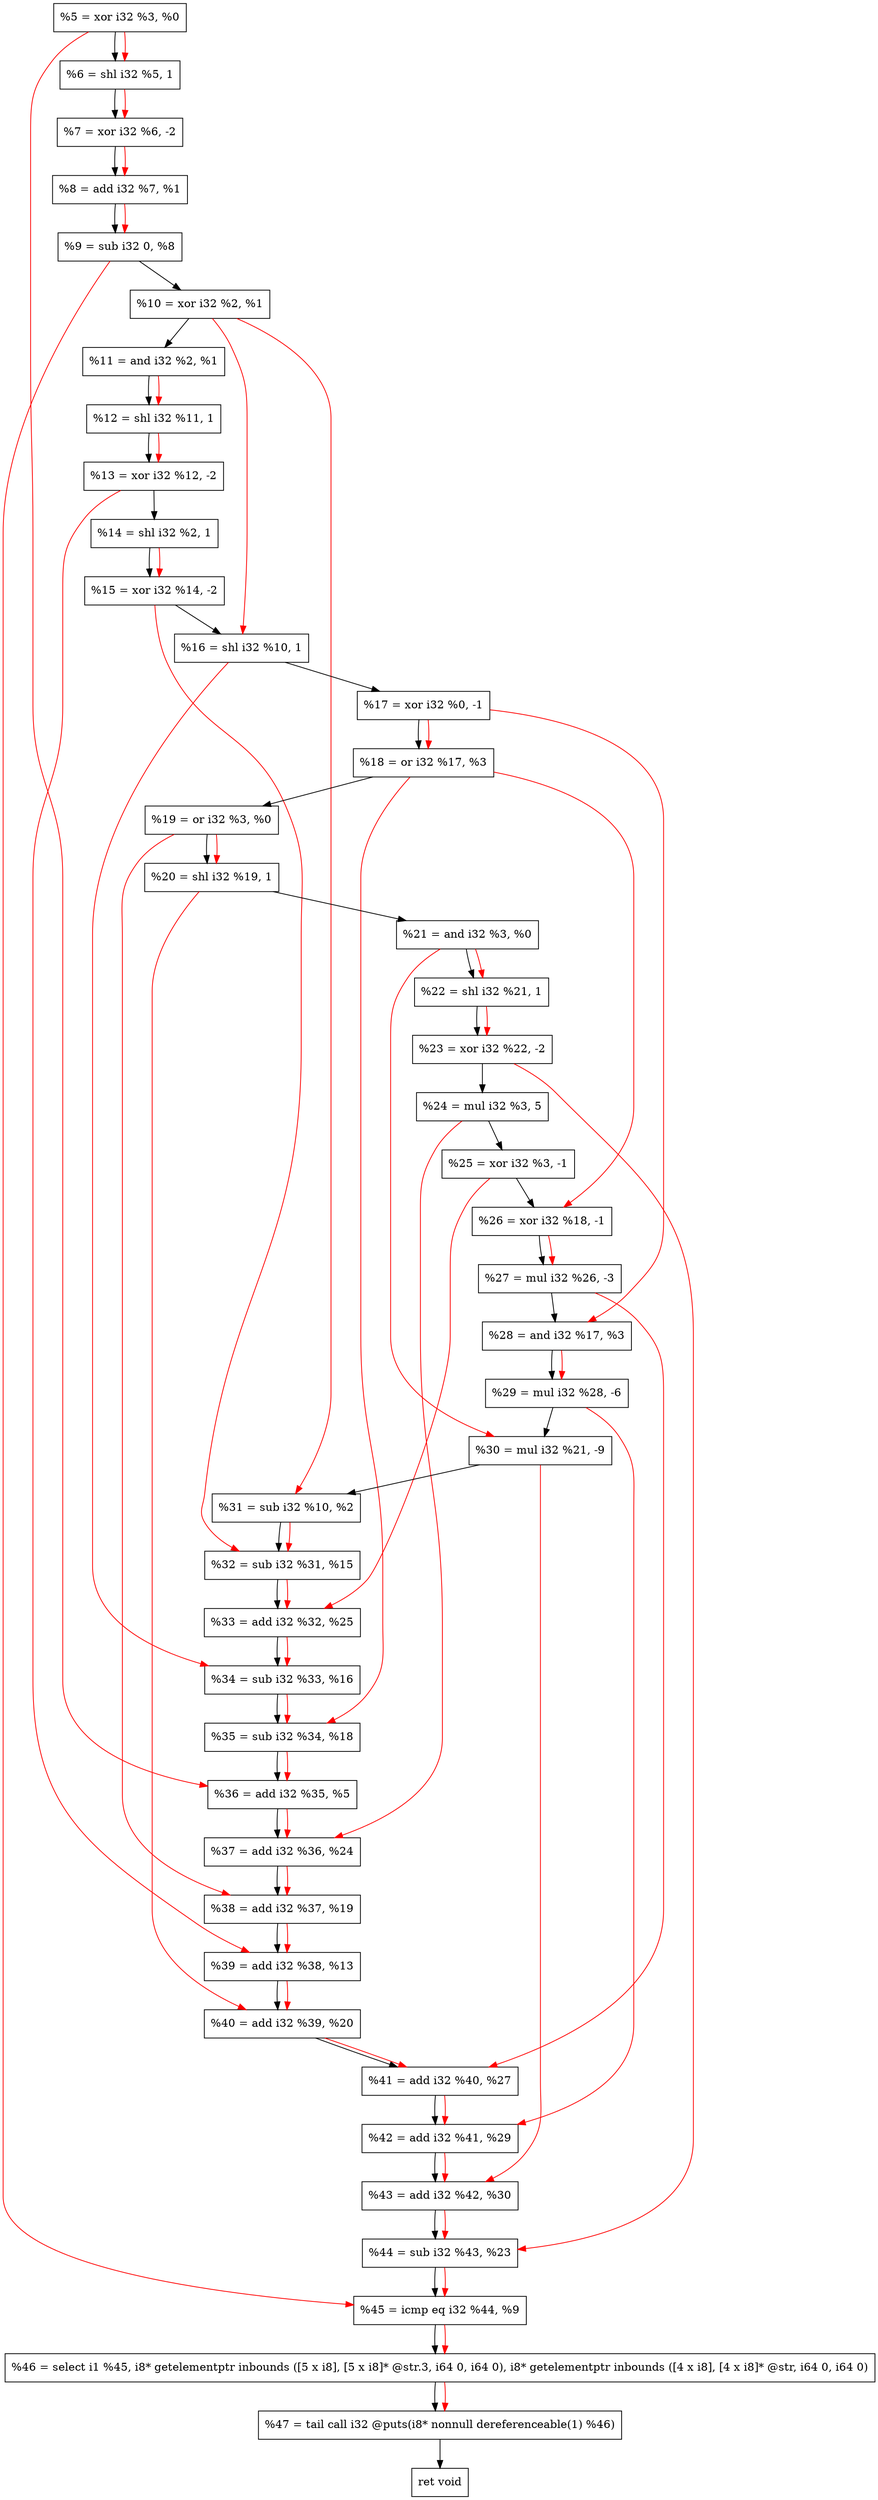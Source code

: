 digraph "DFG for'crackme' function" {
	Node0x2026b40[shape=record, label="  %5 = xor i32 %3, %0"];
	Node0x20271c0[shape=record, label="  %6 = shl i32 %5, 1"];
	Node0x2027260[shape=record, label="  %7 = xor i32 %6, -2"];
	Node0x20272d0[shape=record, label="  %8 = add i32 %7, %1"];
	Node0x2027370[shape=record, label="  %9 = sub i32 0, %8"];
	Node0x20273e0[shape=record, label="  %10 = xor i32 %2, %1"];
	Node0x2027450[shape=record, label="  %11 = and i32 %2, %1"];
	Node0x20274c0[shape=record, label="  %12 = shl i32 %11, 1"];
	Node0x2027530[shape=record, label="  %13 = xor i32 %12, -2"];
	Node0x20275a0[shape=record, label="  %14 = shl i32 %2, 1"];
	Node0x2027610[shape=record, label="  %15 = xor i32 %14, -2"];
	Node0x2027680[shape=record, label="  %16 = shl i32 %10, 1"];
	Node0x2027720[shape=record, label="  %17 = xor i32 %0, -1"];
	Node0x2027790[shape=record, label="  %18 = or i32 %17, %3"];
	Node0x2027800[shape=record, label="  %19 = or i32 %3, %0"];
	Node0x2027870[shape=record, label="  %20 = shl i32 %19, 1"];
	Node0x20278e0[shape=record, label="  %21 = and i32 %3, %0"];
	Node0x2027950[shape=record, label="  %22 = shl i32 %21, 1"];
	Node0x20279c0[shape=record, label="  %23 = xor i32 %22, -2"];
	Node0x2027a60[shape=record, label="  %24 = mul i32 %3, 5"];
	Node0x2027ad0[shape=record, label="  %25 = xor i32 %3, -1"];
	Node0x2027b40[shape=record, label="  %26 = xor i32 %18, -1"];
	Node0x2027be0[shape=record, label="  %27 = mul i32 %26, -3"];
	Node0x2027c50[shape=record, label="  %28 = and i32 %17, %3"];
	Node0x2027cf0[shape=record, label="  %29 = mul i32 %28, -6"];
	Node0x2027d90[shape=record, label="  %30 = mul i32 %21, -9"];
	Node0x2027e00[shape=record, label="  %31 = sub i32 %10, %2"];
	Node0x2027e70[shape=record, label="  %32 = sub i32 %31, %15"];
	Node0x20280f0[shape=record, label="  %33 = add i32 %32, %25"];
	Node0x2028160[shape=record, label="  %34 = sub i32 %33, %16"];
	Node0x20281d0[shape=record, label="  %35 = sub i32 %34, %18"];
	Node0x2028240[shape=record, label="  %36 = add i32 %35, %5"];
	Node0x20282b0[shape=record, label="  %37 = add i32 %36, %24"];
	Node0x2028320[shape=record, label="  %38 = add i32 %37, %19"];
	Node0x2028390[shape=record, label="  %39 = add i32 %38, %13"];
	Node0x2028400[shape=record, label="  %40 = add i32 %39, %20"];
	Node0x2028470[shape=record, label="  %41 = add i32 %40, %27"];
	Node0x20284e0[shape=record, label="  %42 = add i32 %41, %29"];
	Node0x2028550[shape=record, label="  %43 = add i32 %42, %30"];
	Node0x20285c0[shape=record, label="  %44 = sub i32 %43, %23"];
	Node0x2028630[shape=record, label="  %45 = icmp eq i32 %44, %9"];
	Node0x1fc7268[shape=record, label="  %46 = select i1 %45, i8* getelementptr inbounds ([5 x i8], [5 x i8]* @str.3, i64 0, i64 0), i8* getelementptr inbounds ([4 x i8], [4 x i8]* @str, i64 0, i64 0)"];
	Node0x2028ad0[shape=record, label="  %47 = tail call i32 @puts(i8* nonnull dereferenceable(1) %46)"];
	Node0x2028b20[shape=record, label="  ret void"];
	Node0x2026b40 -> Node0x20271c0;
	Node0x20271c0 -> Node0x2027260;
	Node0x2027260 -> Node0x20272d0;
	Node0x20272d0 -> Node0x2027370;
	Node0x2027370 -> Node0x20273e0;
	Node0x20273e0 -> Node0x2027450;
	Node0x2027450 -> Node0x20274c0;
	Node0x20274c0 -> Node0x2027530;
	Node0x2027530 -> Node0x20275a0;
	Node0x20275a0 -> Node0x2027610;
	Node0x2027610 -> Node0x2027680;
	Node0x2027680 -> Node0x2027720;
	Node0x2027720 -> Node0x2027790;
	Node0x2027790 -> Node0x2027800;
	Node0x2027800 -> Node0x2027870;
	Node0x2027870 -> Node0x20278e0;
	Node0x20278e0 -> Node0x2027950;
	Node0x2027950 -> Node0x20279c0;
	Node0x20279c0 -> Node0x2027a60;
	Node0x2027a60 -> Node0x2027ad0;
	Node0x2027ad0 -> Node0x2027b40;
	Node0x2027b40 -> Node0x2027be0;
	Node0x2027be0 -> Node0x2027c50;
	Node0x2027c50 -> Node0x2027cf0;
	Node0x2027cf0 -> Node0x2027d90;
	Node0x2027d90 -> Node0x2027e00;
	Node0x2027e00 -> Node0x2027e70;
	Node0x2027e70 -> Node0x20280f0;
	Node0x20280f0 -> Node0x2028160;
	Node0x2028160 -> Node0x20281d0;
	Node0x20281d0 -> Node0x2028240;
	Node0x2028240 -> Node0x20282b0;
	Node0x20282b0 -> Node0x2028320;
	Node0x2028320 -> Node0x2028390;
	Node0x2028390 -> Node0x2028400;
	Node0x2028400 -> Node0x2028470;
	Node0x2028470 -> Node0x20284e0;
	Node0x20284e0 -> Node0x2028550;
	Node0x2028550 -> Node0x20285c0;
	Node0x20285c0 -> Node0x2028630;
	Node0x2028630 -> Node0x1fc7268;
	Node0x1fc7268 -> Node0x2028ad0;
	Node0x2028ad0 -> Node0x2028b20;
edge [color=red]
	Node0x2026b40 -> Node0x20271c0;
	Node0x20271c0 -> Node0x2027260;
	Node0x2027260 -> Node0x20272d0;
	Node0x20272d0 -> Node0x2027370;
	Node0x2027450 -> Node0x20274c0;
	Node0x20274c0 -> Node0x2027530;
	Node0x20275a0 -> Node0x2027610;
	Node0x20273e0 -> Node0x2027680;
	Node0x2027720 -> Node0x2027790;
	Node0x2027800 -> Node0x2027870;
	Node0x20278e0 -> Node0x2027950;
	Node0x2027950 -> Node0x20279c0;
	Node0x2027790 -> Node0x2027b40;
	Node0x2027b40 -> Node0x2027be0;
	Node0x2027720 -> Node0x2027c50;
	Node0x2027c50 -> Node0x2027cf0;
	Node0x20278e0 -> Node0x2027d90;
	Node0x20273e0 -> Node0x2027e00;
	Node0x2027e00 -> Node0x2027e70;
	Node0x2027610 -> Node0x2027e70;
	Node0x2027e70 -> Node0x20280f0;
	Node0x2027ad0 -> Node0x20280f0;
	Node0x20280f0 -> Node0x2028160;
	Node0x2027680 -> Node0x2028160;
	Node0x2028160 -> Node0x20281d0;
	Node0x2027790 -> Node0x20281d0;
	Node0x20281d0 -> Node0x2028240;
	Node0x2026b40 -> Node0x2028240;
	Node0x2028240 -> Node0x20282b0;
	Node0x2027a60 -> Node0x20282b0;
	Node0x20282b0 -> Node0x2028320;
	Node0x2027800 -> Node0x2028320;
	Node0x2028320 -> Node0x2028390;
	Node0x2027530 -> Node0x2028390;
	Node0x2028390 -> Node0x2028400;
	Node0x2027870 -> Node0x2028400;
	Node0x2028400 -> Node0x2028470;
	Node0x2027be0 -> Node0x2028470;
	Node0x2028470 -> Node0x20284e0;
	Node0x2027cf0 -> Node0x20284e0;
	Node0x20284e0 -> Node0x2028550;
	Node0x2027d90 -> Node0x2028550;
	Node0x2028550 -> Node0x20285c0;
	Node0x20279c0 -> Node0x20285c0;
	Node0x20285c0 -> Node0x2028630;
	Node0x2027370 -> Node0x2028630;
	Node0x2028630 -> Node0x1fc7268;
	Node0x1fc7268 -> Node0x2028ad0;
}
